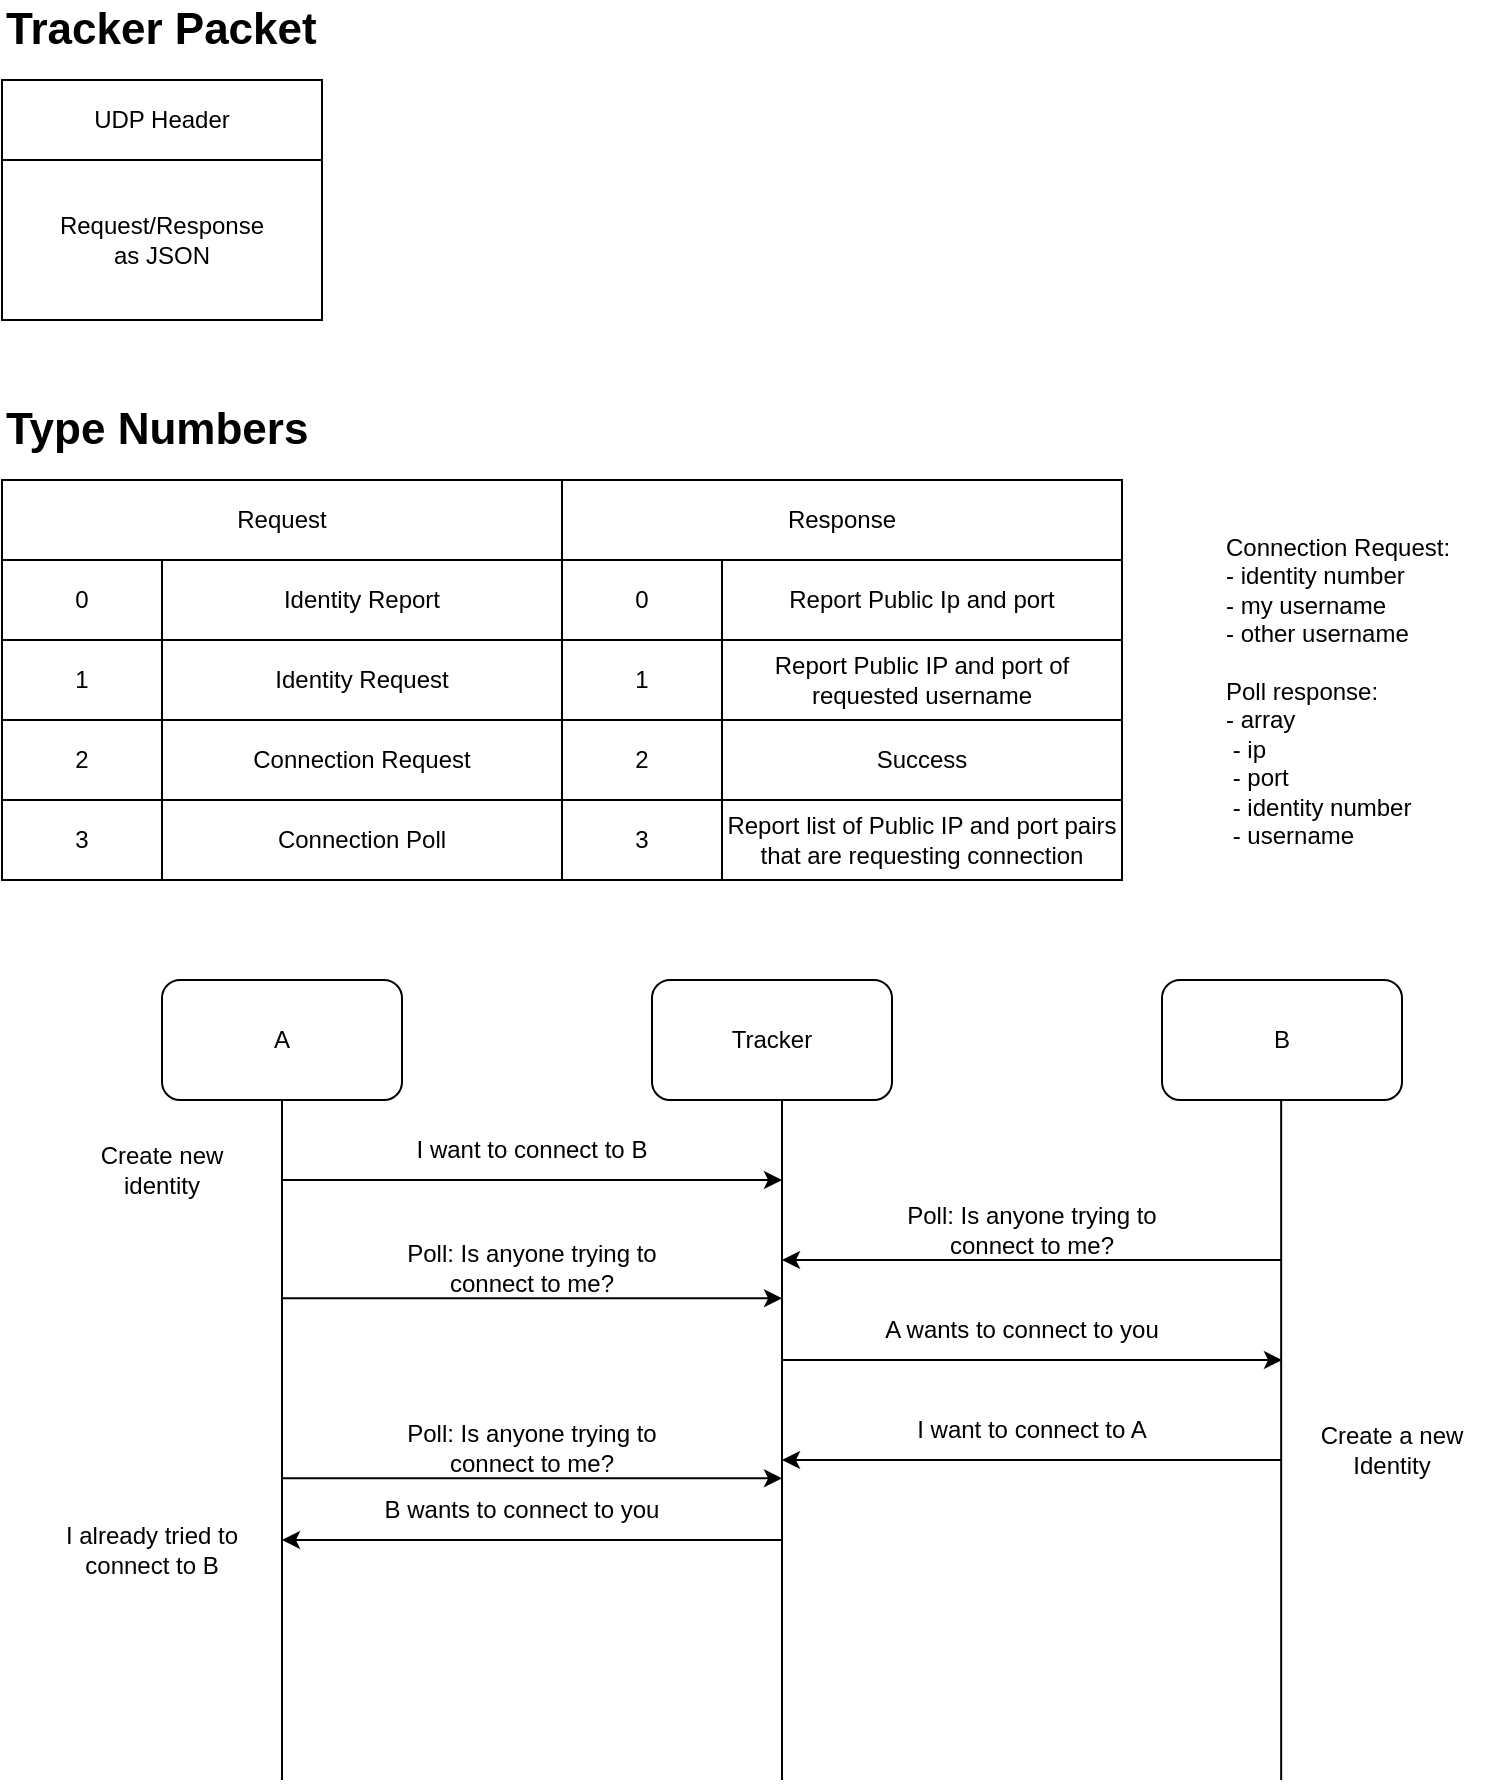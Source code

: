 <mxfile version="15.8.8" type="github" pages="2">
  <diagram id="IKjqVOgxeg2wQAaVnLiK" name="Server Link Packet Structure">
    <mxGraphModel dx="1185" dy="665" grid="1" gridSize="10" guides="1" tooltips="1" connect="1" arrows="1" fold="1" page="1" pageScale="1" pageWidth="850" pageHeight="1100" math="0" shadow="0">
      <root>
        <mxCell id="sJ-mI_hsvMh35UI8rQKV-0" />
        <mxCell id="sJ-mI_hsvMh35UI8rQKV-1" parent="sJ-mI_hsvMh35UI8rQKV-0" />
        <mxCell id="sJ-mI_hsvMh35UI8rQKV-15" value="0" style="rounded=0;whiteSpace=wrap;html=1;align=center;verticalAlign=middle;" parent="sJ-mI_hsvMh35UI8rQKV-1" vertex="1">
          <mxGeometry x="40" y="320" width="80" height="40" as="geometry" />
        </mxCell>
        <mxCell id="sJ-mI_hsvMh35UI8rQKV-16" value="Identity Report" style="rounded=0;whiteSpace=wrap;html=1;align=center;verticalAlign=middle;" parent="sJ-mI_hsvMh35UI8rQKV-1" vertex="1">
          <mxGeometry x="120" y="320" width="200" height="40" as="geometry" />
        </mxCell>
        <mxCell id="sJ-mI_hsvMh35UI8rQKV-17" value="1" style="rounded=0;whiteSpace=wrap;html=1;align=center;verticalAlign=middle;" parent="sJ-mI_hsvMh35UI8rQKV-1" vertex="1">
          <mxGeometry x="40" y="360" width="80" height="40" as="geometry" />
        </mxCell>
        <mxCell id="sJ-mI_hsvMh35UI8rQKV-18" value="Identity Request" style="rounded=0;whiteSpace=wrap;html=1;align=center;verticalAlign=middle;" parent="sJ-mI_hsvMh35UI8rQKV-1" vertex="1">
          <mxGeometry x="120" y="360" width="200" height="40" as="geometry" />
        </mxCell>
        <mxCell id="sJ-mI_hsvMh35UI8rQKV-19" value="0" style="rounded=0;whiteSpace=wrap;html=1;align=center;verticalAlign=middle;" parent="sJ-mI_hsvMh35UI8rQKV-1" vertex="1">
          <mxGeometry x="320" y="320" width="80" height="40" as="geometry" />
        </mxCell>
        <mxCell id="sJ-mI_hsvMh35UI8rQKV-20" value="Report Public Ip and port" style="rounded=0;whiteSpace=wrap;html=1;align=center;verticalAlign=middle;" parent="sJ-mI_hsvMh35UI8rQKV-1" vertex="1">
          <mxGeometry x="400" y="320" width="200" height="40" as="geometry" />
        </mxCell>
        <mxCell id="sJ-mI_hsvMh35UI8rQKV-23" value="1" style="rounded=0;whiteSpace=wrap;html=1;align=center;verticalAlign=middle;" parent="sJ-mI_hsvMh35UI8rQKV-1" vertex="1">
          <mxGeometry x="320" y="360" width="80" height="40" as="geometry" />
        </mxCell>
        <mxCell id="sJ-mI_hsvMh35UI8rQKV-24" value="Report Public IP and port of requested username" style="rounded=0;whiteSpace=wrap;html=1;align=center;verticalAlign=middle;" parent="sJ-mI_hsvMh35UI8rQKV-1" vertex="1">
          <mxGeometry x="400" y="360" width="200" height="40" as="geometry" />
        </mxCell>
        <mxCell id="sJ-mI_hsvMh35UI8rQKV-26" value="Type Numbers" style="text;html=1;strokeColor=none;fillColor=none;align=left;verticalAlign=middle;whiteSpace=wrap;rounded=0;fontSize=22;fontStyle=1" parent="sJ-mI_hsvMh35UI8rQKV-1" vertex="1">
          <mxGeometry x="40" y="240" width="220" height="30" as="geometry" />
        </mxCell>
        <mxCell id="QHLo0AknbR9kDvrQwXr--0" value="Request" style="rounded=0;whiteSpace=wrap;html=1;align=center;verticalAlign=middle;" parent="sJ-mI_hsvMh35UI8rQKV-1" vertex="1">
          <mxGeometry x="40" y="280" width="280" height="40" as="geometry" />
        </mxCell>
        <mxCell id="QHLo0AknbR9kDvrQwXr--1" value="Response" style="rounded=0;whiteSpace=wrap;html=1;align=center;verticalAlign=middle;" parent="sJ-mI_hsvMh35UI8rQKV-1" vertex="1">
          <mxGeometry x="320" y="280" width="280" height="40" as="geometry" />
        </mxCell>
        <mxCell id="QHLo0AknbR9kDvrQwXr--2" value="2" style="rounded=0;whiteSpace=wrap;html=1;align=center;verticalAlign=middle;" parent="sJ-mI_hsvMh35UI8rQKV-1" vertex="1">
          <mxGeometry x="40" y="400" width="80" height="40" as="geometry" />
        </mxCell>
        <mxCell id="QHLo0AknbR9kDvrQwXr--3" value="Connection Request" style="rounded=0;whiteSpace=wrap;html=1;align=center;verticalAlign=middle;" parent="sJ-mI_hsvMh35UI8rQKV-1" vertex="1">
          <mxGeometry x="120" y="400" width="200" height="40" as="geometry" />
        </mxCell>
        <mxCell id="QHLo0AknbR9kDvrQwXr--4" value="2" style="rounded=0;whiteSpace=wrap;html=1;align=center;verticalAlign=middle;" parent="sJ-mI_hsvMh35UI8rQKV-1" vertex="1">
          <mxGeometry x="320" y="400" width="80" height="40" as="geometry" />
        </mxCell>
        <mxCell id="QHLo0AknbR9kDvrQwXr--5" value="Success" style="rounded=0;whiteSpace=wrap;html=1;align=center;verticalAlign=middle;" parent="sJ-mI_hsvMh35UI8rQKV-1" vertex="1">
          <mxGeometry x="400" y="400" width="200" height="40" as="geometry" />
        </mxCell>
        <mxCell id="QHLo0AknbR9kDvrQwXr--6" value="3" style="rounded=0;whiteSpace=wrap;html=1;align=center;verticalAlign=middle;" parent="sJ-mI_hsvMh35UI8rQKV-1" vertex="1">
          <mxGeometry x="40" y="440" width="80" height="40" as="geometry" />
        </mxCell>
        <mxCell id="QHLo0AknbR9kDvrQwXr--7" value="Connection Poll" style="rounded=0;whiteSpace=wrap;html=1;align=center;verticalAlign=middle;" parent="sJ-mI_hsvMh35UI8rQKV-1" vertex="1">
          <mxGeometry x="120" y="440" width="200" height="40" as="geometry" />
        </mxCell>
        <mxCell id="QHLo0AknbR9kDvrQwXr--8" value="3" style="rounded=0;whiteSpace=wrap;html=1;align=center;verticalAlign=middle;" parent="sJ-mI_hsvMh35UI8rQKV-1" vertex="1">
          <mxGeometry x="320" y="440" width="80" height="40" as="geometry" />
        </mxCell>
        <mxCell id="QHLo0AknbR9kDvrQwXr--9" value="Report list of Public IP and port pairs that are requesting connection" style="rounded=0;whiteSpace=wrap;html=1;align=center;verticalAlign=middle;" parent="sJ-mI_hsvMh35UI8rQKV-1" vertex="1">
          <mxGeometry x="400" y="440" width="200" height="40" as="geometry" />
        </mxCell>
        <mxCell id="QHLo0AknbR9kDvrQwXr--14" value="A" style="rounded=1;whiteSpace=wrap;html=1;" parent="sJ-mI_hsvMh35UI8rQKV-1" vertex="1">
          <mxGeometry x="120" y="530" width="120" height="60" as="geometry" />
        </mxCell>
        <mxCell id="QHLo0AknbR9kDvrQwXr--15" value="B" style="rounded=1;whiteSpace=wrap;html=1;" parent="sJ-mI_hsvMh35UI8rQKV-1" vertex="1">
          <mxGeometry x="620" y="530" width="120" height="60" as="geometry" />
        </mxCell>
        <mxCell id="QHLo0AknbR9kDvrQwXr--16" value="Tracker" style="rounded=1;whiteSpace=wrap;html=1;" parent="sJ-mI_hsvMh35UI8rQKV-1" vertex="1">
          <mxGeometry x="365" y="530" width="120" height="60" as="geometry" />
        </mxCell>
        <mxCell id="QHLo0AknbR9kDvrQwXr--17" value="" style="endArrow=none;html=1;rounded=0;entryX=0.5;entryY=1;entryDx=0;entryDy=0;" parent="sJ-mI_hsvMh35UI8rQKV-1" target="QHLo0AknbR9kDvrQwXr--14" edge="1">
          <mxGeometry width="50" height="50" relative="1" as="geometry">
            <mxPoint x="180" y="930" as="sourcePoint" />
            <mxPoint x="460" y="700" as="targetPoint" />
          </mxGeometry>
        </mxCell>
        <mxCell id="QHLo0AknbR9kDvrQwXr--18" value="" style="endArrow=none;html=1;rounded=0;entryX=0.5;entryY=1;entryDx=0;entryDy=0;" parent="sJ-mI_hsvMh35UI8rQKV-1" edge="1">
          <mxGeometry width="50" height="50" relative="1" as="geometry">
            <mxPoint x="430" y="930" as="sourcePoint" />
            <mxPoint x="430" y="590" as="targetPoint" />
          </mxGeometry>
        </mxCell>
        <mxCell id="QHLo0AknbR9kDvrQwXr--19" value="" style="endArrow=none;html=1;rounded=0;entryX=0.5;entryY=1;entryDx=0;entryDy=0;" parent="sJ-mI_hsvMh35UI8rQKV-1" edge="1">
          <mxGeometry width="50" height="50" relative="1" as="geometry">
            <mxPoint x="679.58" y="930" as="sourcePoint" />
            <mxPoint x="679.58" y="590" as="targetPoint" />
          </mxGeometry>
        </mxCell>
        <mxCell id="QHLo0AknbR9kDvrQwXr--20" value="" style="endArrow=classic;html=1;rounded=0;" parent="sJ-mI_hsvMh35UI8rQKV-1" edge="1">
          <mxGeometry width="50" height="50" relative="1" as="geometry">
            <mxPoint x="180" y="630" as="sourcePoint" />
            <mxPoint x="430" y="630" as="targetPoint" />
          </mxGeometry>
        </mxCell>
        <mxCell id="QHLo0AknbR9kDvrQwXr--22" value="I want to connect to B" style="text;html=1;strokeColor=none;fillColor=none;align=center;verticalAlign=middle;whiteSpace=wrap;rounded=0;" parent="sJ-mI_hsvMh35UI8rQKV-1" vertex="1">
          <mxGeometry x="220" y="600" width="170" height="30" as="geometry" />
        </mxCell>
        <mxCell id="QHLo0AknbR9kDvrQwXr--23" value="" style="endArrow=classic;html=1;rounded=0;" parent="sJ-mI_hsvMh35UI8rQKV-1" edge="1">
          <mxGeometry width="50" height="50" relative="1" as="geometry">
            <mxPoint x="680" y="670" as="sourcePoint" />
            <mxPoint x="430" y="670" as="targetPoint" />
          </mxGeometry>
        </mxCell>
        <mxCell id="QHLo0AknbR9kDvrQwXr--24" value="Poll: Is anyone trying to connect to me?" style="text;html=1;strokeColor=none;fillColor=none;align=center;verticalAlign=middle;whiteSpace=wrap;rounded=0;" parent="sJ-mI_hsvMh35UI8rQKV-1" vertex="1">
          <mxGeometry x="470" y="640" width="170" height="30" as="geometry" />
        </mxCell>
        <mxCell id="QHLo0AknbR9kDvrQwXr--25" value="" style="endArrow=classic;html=1;rounded=0;" parent="sJ-mI_hsvMh35UI8rQKV-1" edge="1">
          <mxGeometry width="50" height="50" relative="1" as="geometry">
            <mxPoint x="430" y="720" as="sourcePoint" />
            <mxPoint x="680" y="720" as="targetPoint" />
          </mxGeometry>
        </mxCell>
        <mxCell id="QHLo0AknbR9kDvrQwXr--26" value="A wants to connect to you" style="text;html=1;strokeColor=none;fillColor=none;align=center;verticalAlign=middle;whiteSpace=wrap;rounded=0;" parent="sJ-mI_hsvMh35UI8rQKV-1" vertex="1">
          <mxGeometry x="465" y="690" width="170" height="30" as="geometry" />
        </mxCell>
        <mxCell id="QHLo0AknbR9kDvrQwXr--29" value="" style="endArrow=classic;html=1;rounded=0;" parent="sJ-mI_hsvMh35UI8rQKV-1" edge="1">
          <mxGeometry width="50" height="50" relative="1" as="geometry">
            <mxPoint x="680" y="770" as="sourcePoint" />
            <mxPoint x="430" y="770" as="targetPoint" />
          </mxGeometry>
        </mxCell>
        <mxCell id="QHLo0AknbR9kDvrQwXr--30" value="I want to connect to A" style="text;html=1;strokeColor=none;fillColor=none;align=center;verticalAlign=middle;whiteSpace=wrap;rounded=0;" parent="sJ-mI_hsvMh35UI8rQKV-1" vertex="1">
          <mxGeometry x="470" y="740" width="170" height="30" as="geometry" />
        </mxCell>
        <mxCell id="QHLo0AknbR9kDvrQwXr--31" value="Create new identity" style="text;html=1;strokeColor=none;fillColor=none;align=center;verticalAlign=middle;whiteSpace=wrap;rounded=0;" parent="sJ-mI_hsvMh35UI8rQKV-1" vertex="1">
          <mxGeometry x="70" y="610" width="100" height="30" as="geometry" />
        </mxCell>
        <mxCell id="QHLo0AknbR9kDvrQwXr--32" value="Create a new Identity" style="text;html=1;strokeColor=none;fillColor=none;align=center;verticalAlign=middle;whiteSpace=wrap;rounded=0;" parent="sJ-mI_hsvMh35UI8rQKV-1" vertex="1">
          <mxGeometry x="680" y="750" width="110" height="30" as="geometry" />
        </mxCell>
        <mxCell id="QHLo0AknbR9kDvrQwXr--33" value="" style="endArrow=classic;html=1;rounded=0;" parent="sJ-mI_hsvMh35UI8rQKV-1" edge="1">
          <mxGeometry width="50" height="50" relative="1" as="geometry">
            <mxPoint x="430" y="810" as="sourcePoint" />
            <mxPoint x="180" y="810" as="targetPoint" />
          </mxGeometry>
        </mxCell>
        <mxCell id="QHLo0AknbR9kDvrQwXr--34" value="B wants to connect to you" style="text;html=1;strokeColor=none;fillColor=none;align=center;verticalAlign=middle;whiteSpace=wrap;rounded=0;" parent="sJ-mI_hsvMh35UI8rQKV-1" vertex="1">
          <mxGeometry x="215" y="780" width="170" height="30" as="geometry" />
        </mxCell>
        <mxCell id="QHLo0AknbR9kDvrQwXr--35" value="" style="endArrow=classic;html=1;rounded=0;" parent="sJ-mI_hsvMh35UI8rQKV-1" edge="1">
          <mxGeometry width="50" height="50" relative="1" as="geometry">
            <mxPoint x="180" y="779.17" as="sourcePoint" />
            <mxPoint x="430" y="779.17" as="targetPoint" />
          </mxGeometry>
        </mxCell>
        <mxCell id="QHLo0AknbR9kDvrQwXr--36" value="Poll: Is anyone trying to connect to me?" style="text;html=1;strokeColor=none;fillColor=none;align=center;verticalAlign=middle;whiteSpace=wrap;rounded=0;" parent="sJ-mI_hsvMh35UI8rQKV-1" vertex="1">
          <mxGeometry x="220" y="749.17" width="170" height="30" as="geometry" />
        </mxCell>
        <mxCell id="QHLo0AknbR9kDvrQwXr--37" value="" style="endArrow=classic;html=1;rounded=0;" parent="sJ-mI_hsvMh35UI8rQKV-1" edge="1">
          <mxGeometry width="50" height="50" relative="1" as="geometry">
            <mxPoint x="180" y="689.17" as="sourcePoint" />
            <mxPoint x="430" y="689.17" as="targetPoint" />
          </mxGeometry>
        </mxCell>
        <mxCell id="QHLo0AknbR9kDvrQwXr--38" value="Poll: Is anyone trying to connect to me?" style="text;html=1;strokeColor=none;fillColor=none;align=center;verticalAlign=middle;whiteSpace=wrap;rounded=0;" parent="sJ-mI_hsvMh35UI8rQKV-1" vertex="1">
          <mxGeometry x="220" y="659.17" width="170" height="30" as="geometry" />
        </mxCell>
        <mxCell id="QHLo0AknbR9kDvrQwXr--39" value="I already tried to connect to B" style="text;html=1;strokeColor=none;fillColor=none;align=center;verticalAlign=middle;whiteSpace=wrap;rounded=0;" parent="sJ-mI_hsvMh35UI8rQKV-1" vertex="1">
          <mxGeometry x="60" y="800" width="110" height="30" as="geometry" />
        </mxCell>
        <mxCell id="QHLo0AknbR9kDvrQwXr--40" value="Connection Request:&lt;br&gt;- identity number&lt;br&gt;- my username&lt;br&gt;- other username&lt;br&gt;&lt;br&gt;Poll response:&lt;br&gt;- array&lt;br&gt;&lt;span style=&quot;white-space: pre&quot;&gt; &lt;/span&gt;- ip&lt;br&gt;&lt;span style=&quot;white-space: pre&quot;&gt; &lt;/span&gt;- port&lt;br&gt;&lt;span style=&quot;white-space: pre&quot;&gt; &lt;/span&gt;- identity number&lt;br&gt;&lt;span style=&quot;white-space: pre&quot;&gt; &lt;/span&gt;- username" style="text;html=1;strokeColor=none;fillColor=none;align=left;verticalAlign=top;whiteSpace=wrap;rounded=0;" parent="sJ-mI_hsvMh35UI8rQKV-1" vertex="1">
          <mxGeometry x="650" y="300" width="140" height="150" as="geometry" />
        </mxCell>
        <mxCell id="geOGu_8eFn9dAaErMgnA-0" value="UDP Header" style="rounded=0;whiteSpace=wrap;html=1;align=center;verticalAlign=middle;" vertex="1" parent="sJ-mI_hsvMh35UI8rQKV-1">
          <mxGeometry x="40" y="80" width="160" height="40" as="geometry" />
        </mxCell>
        <mxCell id="geOGu_8eFn9dAaErMgnA-1" value="Request/Response&lt;br&gt;as JSON" style="rounded=0;whiteSpace=wrap;html=1;align=center;verticalAlign=middle;" vertex="1" parent="sJ-mI_hsvMh35UI8rQKV-1">
          <mxGeometry x="40" y="120" width="160" height="80" as="geometry" />
        </mxCell>
        <mxCell id="geOGu_8eFn9dAaErMgnA-3" value="Tracker Packet" style="text;html=1;strokeColor=none;fillColor=none;align=left;verticalAlign=middle;whiteSpace=wrap;rounded=0;fontSize=22;fontStyle=1" vertex="1" parent="sJ-mI_hsvMh35UI8rQKV-1">
          <mxGeometry x="40" y="40" width="220" height="30" as="geometry" />
        </mxCell>
      </root>
    </mxGraphModel>
  </diagram>
  <diagram id="Jb5kOYLrFFZNdn3lgStu" name="Connection Algorithm">
    <mxGraphModel dx="981" dy="550" grid="1" gridSize="10" guides="1" tooltips="1" connect="1" arrows="1" fold="1" page="1" pageScale="1" pageWidth="850" pageHeight="1100" math="0" shadow="0">
      <root>
        <mxCell id="LOqnOxIcrfnhqqUliYvZ-0" />
        <mxCell id="LOqnOxIcrfnhqqUliYvZ-1" parent="LOqnOxIcrfnhqqUliYvZ-0" />
        <mxCell id="LOqnOxIcrfnhqqUliYvZ-4" value="" style="edgeStyle=orthogonalEdgeStyle;rounded=0;orthogonalLoop=1;jettySize=auto;html=1;" edge="1" parent="LOqnOxIcrfnhqqUliYvZ-1" source="LOqnOxIcrfnhqqUliYvZ-2" target="LOqnOxIcrfnhqqUliYvZ-3">
          <mxGeometry relative="1" as="geometry" />
        </mxCell>
        <mxCell id="LOqnOxIcrfnhqqUliYvZ-2" value="Create new UDP Socket and assign identity number" style="rounded=0;whiteSpace=wrap;html=1;" vertex="1" parent="LOqnOxIcrfnhqqUliYvZ-1">
          <mxGeometry x="80" y="100" width="120" height="60" as="geometry" />
        </mxCell>
        <mxCell id="LOqnOxIcrfnhqqUliYvZ-6" value="" style="edgeStyle=orthogonalEdgeStyle;rounded=0;orthogonalLoop=1;jettySize=auto;html=1;" edge="1" parent="LOqnOxIcrfnhqqUliYvZ-1" source="LOqnOxIcrfnhqqUliYvZ-3" target="LOqnOxIcrfnhqqUliYvZ-5">
          <mxGeometry relative="1" as="geometry" />
        </mxCell>
        <mxCell id="LOqnOxIcrfnhqqUliYvZ-3" value="Create Initialized object" style="rounded=0;whiteSpace=wrap;html=1;" vertex="1" parent="LOqnOxIcrfnhqqUliYvZ-1">
          <mxGeometry x="80" y="220" width="120" height="60" as="geometry" />
        </mxCell>
        <mxCell id="LOqnOxIcrfnhqqUliYvZ-5" value="Add to Hashmap of Initialized objects" style="rounded=0;whiteSpace=wrap;html=1;" vertex="1" parent="LOqnOxIcrfnhqqUliYvZ-1">
          <mxGeometry x="80" y="340" width="120" height="60" as="geometry" />
        </mxCell>
        <mxCell id="LOqnOxIcrfnhqqUliYvZ-12" value="" style="edgeStyle=orthogonalEdgeStyle;rounded=0;orthogonalLoop=1;jettySize=auto;html=1;fontSize=22;" edge="1" parent="LOqnOxIcrfnhqqUliYvZ-1" source="LOqnOxIcrfnhqqUliYvZ-7" target="LOqnOxIcrfnhqqUliYvZ-11">
          <mxGeometry relative="1" as="geometry" />
        </mxCell>
        <mxCell id="LOqnOxIcrfnhqqUliYvZ-7" value="Poll for connections" style="rounded=0;whiteSpace=wrap;html=1;" vertex="1" parent="LOqnOxIcrfnhqqUliYvZ-1">
          <mxGeometry x="400" y="100" width="120" height="60" as="geometry" />
        </mxCell>
        <mxCell id="LOqnOxIcrfnhqqUliYvZ-8" value="A Thread would use Initialized objects to periodically send connection requests" style="text;html=1;strokeColor=none;fillColor=none;align=center;verticalAlign=middle;whiteSpace=wrap;rounded=0;" vertex="1" parent="LOqnOxIcrfnhqqUliYvZ-1">
          <mxGeometry x="45" y="450" width="190" height="30" as="geometry" />
        </mxCell>
        <mxCell id="LOqnOxIcrfnhqqUliYvZ-9" value="Connection Request" style="text;html=1;strokeColor=none;fillColor=none;align=left;verticalAlign=middle;whiteSpace=wrap;rounded=0;fontStyle=1;fontSize=22;" vertex="1" parent="LOqnOxIcrfnhqqUliYvZ-1">
          <mxGeometry x="40" y="50" width="260" height="30" as="geometry" />
        </mxCell>
        <mxCell id="LOqnOxIcrfnhqqUliYvZ-10" value="Connection Poll" style="text;html=1;strokeColor=none;fillColor=none;align=left;verticalAlign=middle;whiteSpace=wrap;rounded=0;fontStyle=1;fontSize=22;" vertex="1" parent="LOqnOxIcrfnhqqUliYvZ-1">
          <mxGeometry x="360" y="50" width="260" height="30" as="geometry" />
        </mxCell>
        <mxCell id="LOqnOxIcrfnhqqUliYvZ-14" value="" style="edgeStyle=orthogonalEdgeStyle;rounded=0;orthogonalLoop=1;jettySize=auto;html=1;fontSize=22;" edge="1" parent="LOqnOxIcrfnhqqUliYvZ-1" source="LOqnOxIcrfnhqqUliYvZ-11" target="LOqnOxIcrfnhqqUliYvZ-13">
          <mxGeometry relative="1" as="geometry" />
        </mxCell>
        <mxCell id="LOqnOxIcrfnhqqUliYvZ-11" value="Get response packet" style="rounded=0;whiteSpace=wrap;html=1;" vertex="1" parent="LOqnOxIcrfnhqqUliYvZ-1">
          <mxGeometry x="400" y="220" width="120" height="60" as="geometry" />
        </mxCell>
        <mxCell id="LOqnOxIcrfnhqqUliYvZ-13" value="For each connection request execute connection start" style="whiteSpace=wrap;html=1;rounded=0;" vertex="1" parent="LOqnOxIcrfnhqqUliYvZ-1">
          <mxGeometry x="400" y="340" width="120" height="60" as="geometry" />
        </mxCell>
        <mxCell id="LOqnOxIcrfnhqqUliYvZ-15" value="Connection Start" style="text;html=1;strokeColor=none;fillColor=none;align=left;verticalAlign=middle;whiteSpace=wrap;rounded=0;fontStyle=1;fontSize=22;" vertex="1" parent="LOqnOxIcrfnhqqUliYvZ-1">
          <mxGeometry x="640" y="50" width="260" height="30" as="geometry" />
        </mxCell>
        <mxCell id="LOqnOxIcrfnhqqUliYvZ-20" value="" style="edgeStyle=orthogonalEdgeStyle;rounded=0;orthogonalLoop=1;jettySize=auto;html=1;fontSize=12;" edge="1" parent="LOqnOxIcrfnhqqUliYvZ-1" source="LOqnOxIcrfnhqqUliYvZ-18" target="LOqnOxIcrfnhqqUliYvZ-19">
          <mxGeometry relative="1" as="geometry">
            <Array as="points">
              <mxPoint x="730" y="240" />
              <mxPoint x="730" y="240" />
            </Array>
          </mxGeometry>
        </mxCell>
        <mxCell id="LOqnOxIcrfnhqqUliYvZ-22" value="" style="edgeStyle=orthogonalEdgeStyle;rounded=0;orthogonalLoop=1;jettySize=auto;html=1;fontSize=12;entryX=0.5;entryY=0;entryDx=0;entryDy=0;" edge="1" parent="LOqnOxIcrfnhqqUliYvZ-1" source="LOqnOxIcrfnhqqUliYvZ-18" target="LOqnOxIcrfnhqqUliYvZ-23">
          <mxGeometry relative="1" as="geometry">
            <mxPoint x="830" y="140" as="targetPoint" />
          </mxGeometry>
        </mxCell>
        <mxCell id="LOqnOxIcrfnhqqUliYvZ-18" value="Is Connection Initialized already?" style="rhombus;whiteSpace=wrap;html=1;fontSize=12;" vertex="1" parent="LOqnOxIcrfnhqqUliYvZ-1">
          <mxGeometry x="690" y="100" width="80" height="80" as="geometry" />
        </mxCell>
        <mxCell id="LOqnOxIcrfnhqqUliYvZ-26" value="" style="edgeStyle=orthogonalEdgeStyle;rounded=0;orthogonalLoop=1;jettySize=auto;html=1;fontSize=12;" edge="1" parent="LOqnOxIcrfnhqqUliYvZ-1" source="LOqnOxIcrfnhqqUliYvZ-19" target="LOqnOxIcrfnhqqUliYvZ-25">
          <mxGeometry relative="1" as="geometry" />
        </mxCell>
        <mxCell id="LOqnOxIcrfnhqqUliYvZ-19" value="Get Initialized&amp;nbsp; object from Hashmap" style="whiteSpace=wrap;html=1;" vertex="1" parent="LOqnOxIcrfnhqqUliYvZ-1">
          <mxGeometry x="670" y="230" width="120" height="60" as="geometry" />
        </mxCell>
        <mxCell id="LOqnOxIcrfnhqqUliYvZ-27" style="edgeStyle=orthogonalEdgeStyle;rounded=0;orthogonalLoop=1;jettySize=auto;html=1;entryX=1;entryY=0.5;entryDx=0;entryDy=0;fontSize=12;" edge="1" parent="LOqnOxIcrfnhqqUliYvZ-1" source="LOqnOxIcrfnhqqUliYvZ-23" target="LOqnOxIcrfnhqqUliYvZ-19">
          <mxGeometry relative="1" as="geometry">
            <Array as="points">
              <mxPoint x="830" y="260" />
              <mxPoint x="830" y="260" />
            </Array>
          </mxGeometry>
        </mxCell>
        <mxCell id="LOqnOxIcrfnhqqUliYvZ-23" value="Send Connection request to Other peer" style="whiteSpace=wrap;html=1;" vertex="1" parent="LOqnOxIcrfnhqqUliYvZ-1">
          <mxGeometry x="830" y="230" width="120" height="60" as="geometry" />
        </mxCell>
        <mxCell id="LOqnOxIcrfnhqqUliYvZ-29" value="" style="edgeStyle=orthogonalEdgeStyle;rounded=0;orthogonalLoop=1;jettySize=auto;html=1;fontSize=12;" edge="1" parent="LOqnOxIcrfnhqqUliYvZ-1" source="LOqnOxIcrfnhqqUliYvZ-25" target="LOqnOxIcrfnhqqUliYvZ-28">
          <mxGeometry relative="1" as="geometry" />
        </mxCell>
        <mxCell id="LOqnOxIcrfnhqqUliYvZ-25" value="Start Handshake" style="whiteSpace=wrap;html=1;" vertex="1" parent="LOqnOxIcrfnhqqUliYvZ-1">
          <mxGeometry x="670" y="340" width="120" height="60" as="geometry" />
        </mxCell>
        <mxCell id="LOqnOxIcrfnhqqUliYvZ-33" value="" style="edgeStyle=orthogonalEdgeStyle;rounded=0;orthogonalLoop=1;jettySize=auto;html=1;fontSize=12;" edge="1" parent="LOqnOxIcrfnhqqUliYvZ-1" source="LOqnOxIcrfnhqqUliYvZ-28" target="LOqnOxIcrfnhqqUliYvZ-32">
          <mxGeometry relative="1" as="geometry" />
        </mxCell>
        <mxCell id="LOqnOxIcrfnhqqUliYvZ-36" value="" style="edgeStyle=orthogonalEdgeStyle;rounded=0;orthogonalLoop=1;jettySize=auto;html=1;fontSize=12;" edge="1" parent="LOqnOxIcrfnhqqUliYvZ-1" source="LOqnOxIcrfnhqqUliYvZ-28" target="LOqnOxIcrfnhqqUliYvZ-35">
          <mxGeometry relative="1" as="geometry" />
        </mxCell>
        <mxCell id="LOqnOxIcrfnhqqUliYvZ-28" value="Was Handshake Successful?" style="rhombus;whiteSpace=wrap;html=1;" vertex="1" parent="LOqnOxIcrfnhqqUliYvZ-1">
          <mxGeometry x="690" y="440" width="80" height="80" as="geometry" />
        </mxCell>
        <mxCell id="LOqnOxIcrfnhqqUliYvZ-30" value="Yes" style="text;html=1;strokeColor=none;fillColor=none;align=center;verticalAlign=middle;whiteSpace=wrap;rounded=0;fontSize=12;" vertex="1" parent="LOqnOxIcrfnhqqUliYvZ-1">
          <mxGeometry x="670" y="190" width="60" height="30" as="geometry" />
        </mxCell>
        <mxCell id="LOqnOxIcrfnhqqUliYvZ-31" value="No" style="text;html=1;strokeColor=none;fillColor=none;align=center;verticalAlign=middle;whiteSpace=wrap;rounded=0;fontSize=12;" vertex="1" parent="LOqnOxIcrfnhqqUliYvZ-1">
          <mxGeometry x="770" y="110" width="60" height="30" as="geometry" />
        </mxCell>
        <mxCell id="LOqnOxIcrfnhqqUliYvZ-32" value="Create connection request to other peer again" style="whiteSpace=wrap;html=1;" vertex="1" parent="LOqnOxIcrfnhqqUliYvZ-1">
          <mxGeometry x="830" y="450" width="120" height="60" as="geometry" />
        </mxCell>
        <mxCell id="LOqnOxIcrfnhqqUliYvZ-34" value="No" style="text;html=1;strokeColor=none;fillColor=none;align=center;verticalAlign=middle;whiteSpace=wrap;rounded=0;fontSize=12;" vertex="1" parent="LOqnOxIcrfnhqqUliYvZ-1">
          <mxGeometry x="770" y="450" width="60" height="30" as="geometry" />
        </mxCell>
        <mxCell id="LOqnOxIcrfnhqqUliYvZ-39" value="" style="edgeStyle=orthogonalEdgeStyle;rounded=0;orthogonalLoop=1;jettySize=auto;html=1;fontSize=12;" edge="1" parent="LOqnOxIcrfnhqqUliYvZ-1" source="LOqnOxIcrfnhqqUliYvZ-35" target="LOqnOxIcrfnhqqUliYvZ-38">
          <mxGeometry relative="1" as="geometry" />
        </mxCell>
        <mxCell id="LOqnOxIcrfnhqqUliYvZ-35" value="Send Other peer&#39;s username for verification" style="whiteSpace=wrap;html=1;" vertex="1" parent="LOqnOxIcrfnhqqUliYvZ-1">
          <mxGeometry x="670" y="570" width="120" height="60" as="geometry" />
        </mxCell>
        <mxCell id="LOqnOxIcrfnhqqUliYvZ-37" value="Yes" style="text;html=1;strokeColor=none;fillColor=none;align=center;verticalAlign=middle;whiteSpace=wrap;rounded=0;fontSize=12;" vertex="1" parent="LOqnOxIcrfnhqqUliYvZ-1">
          <mxGeometry x="670" y="520" width="60" height="30" as="geometry" />
        </mxCell>
        <mxCell id="LOqnOxIcrfnhqqUliYvZ-41" value="" style="edgeStyle=orthogonalEdgeStyle;rounded=0;orthogonalLoop=1;jettySize=auto;html=1;fontSize=12;" edge="1" parent="LOqnOxIcrfnhqqUliYvZ-1" source="LOqnOxIcrfnhqqUliYvZ-38" target="LOqnOxIcrfnhqqUliYvZ-40">
          <mxGeometry relative="1" as="geometry" />
        </mxCell>
        <mxCell id="LOqnOxIcrfnhqqUliYvZ-44" style="edgeStyle=orthogonalEdgeStyle;rounded=0;orthogonalLoop=1;jettySize=auto;html=1;entryX=0;entryY=0.5;entryDx=0;entryDy=0;fontSize=12;" edge="1" parent="LOqnOxIcrfnhqqUliYvZ-1" source="LOqnOxIcrfnhqqUliYvZ-38" target="LOqnOxIcrfnhqqUliYvZ-43">
          <mxGeometry relative="1" as="geometry" />
        </mxCell>
        <mxCell id="LOqnOxIcrfnhqqUliYvZ-38" value="Wait for other peer to send their username" style="whiteSpace=wrap;html=1;" vertex="1" parent="LOqnOxIcrfnhqqUliYvZ-1">
          <mxGeometry x="670" y="670" width="120" height="60" as="geometry" />
        </mxCell>
        <mxCell id="LOqnOxIcrfnhqqUliYvZ-42" style="edgeStyle=orthogonalEdgeStyle;rounded=0;orthogonalLoop=1;jettySize=auto;html=1;entryX=1;entryY=0.5;entryDx=0;entryDy=0;fontSize=12;" edge="1" parent="LOqnOxIcrfnhqqUliYvZ-1" source="LOqnOxIcrfnhqqUliYvZ-40" target="LOqnOxIcrfnhqqUliYvZ-32">
          <mxGeometry relative="1" as="geometry">
            <Array as="points">
              <mxPoint x="990" y="810" />
              <mxPoint x="990" y="480" />
            </Array>
          </mxGeometry>
        </mxCell>
        <mxCell id="LOqnOxIcrfnhqqUliYvZ-47" value="" style="edgeStyle=orthogonalEdgeStyle;rounded=0;orthogonalLoop=1;jettySize=auto;html=1;fontSize=12;" edge="1" parent="LOqnOxIcrfnhqqUliYvZ-1" source="LOqnOxIcrfnhqqUliYvZ-40" target="LOqnOxIcrfnhqqUliYvZ-46">
          <mxGeometry relative="1" as="geometry" />
        </mxCell>
        <mxCell id="LOqnOxIcrfnhqqUliYvZ-40" value="Is username correct?" style="rhombus;whiteSpace=wrap;html=1;" vertex="1" parent="LOqnOxIcrfnhqqUliYvZ-1">
          <mxGeometry x="690" y="770" width="80" height="80" as="geometry" />
        </mxCell>
        <mxCell id="LOqnOxIcrfnhqqUliYvZ-45" style="edgeStyle=orthogonalEdgeStyle;rounded=0;orthogonalLoop=1;jettySize=auto;html=1;entryX=0.5;entryY=1;entryDx=0;entryDy=0;fontSize=12;" edge="1" parent="LOqnOxIcrfnhqqUliYvZ-1" source="LOqnOxIcrfnhqqUliYvZ-43" target="LOqnOxIcrfnhqqUliYvZ-32">
          <mxGeometry relative="1" as="geometry" />
        </mxCell>
        <mxCell id="LOqnOxIcrfnhqqUliYvZ-43" value="Timeout" style="shape=parallelogram;perimeter=parallelogramPerimeter;whiteSpace=wrap;html=1;fixedSize=1;fontSize=12;" vertex="1" parent="LOqnOxIcrfnhqqUliYvZ-1">
          <mxGeometry x="830" y="670" width="120" height="60" as="geometry" />
        </mxCell>
        <mxCell id="LOqnOxIcrfnhqqUliYvZ-46" value="Create Peer object and return" style="whiteSpace=wrap;html=1;" vertex="1" parent="LOqnOxIcrfnhqqUliYvZ-1">
          <mxGeometry x="670" y="890" width="120" height="60" as="geometry" />
        </mxCell>
        <mxCell id="LOqnOxIcrfnhqqUliYvZ-48" value="Yes" style="text;html=1;strokeColor=none;fillColor=none;align=center;verticalAlign=middle;whiteSpace=wrap;rounded=0;fontSize=12;" vertex="1" parent="LOqnOxIcrfnhqqUliYvZ-1">
          <mxGeometry x="670" y="850" width="60" height="30" as="geometry" />
        </mxCell>
        <mxCell id="LOqnOxIcrfnhqqUliYvZ-49" value="No" style="text;html=1;strokeColor=none;fillColor=none;align=center;verticalAlign=middle;whiteSpace=wrap;rounded=0;fontSize=12;" vertex="1" parent="LOqnOxIcrfnhqqUliYvZ-1">
          <mxGeometry x="770" y="780" width="60" height="30" as="geometry" />
        </mxCell>
      </root>
    </mxGraphModel>
  </diagram>
</mxfile>
